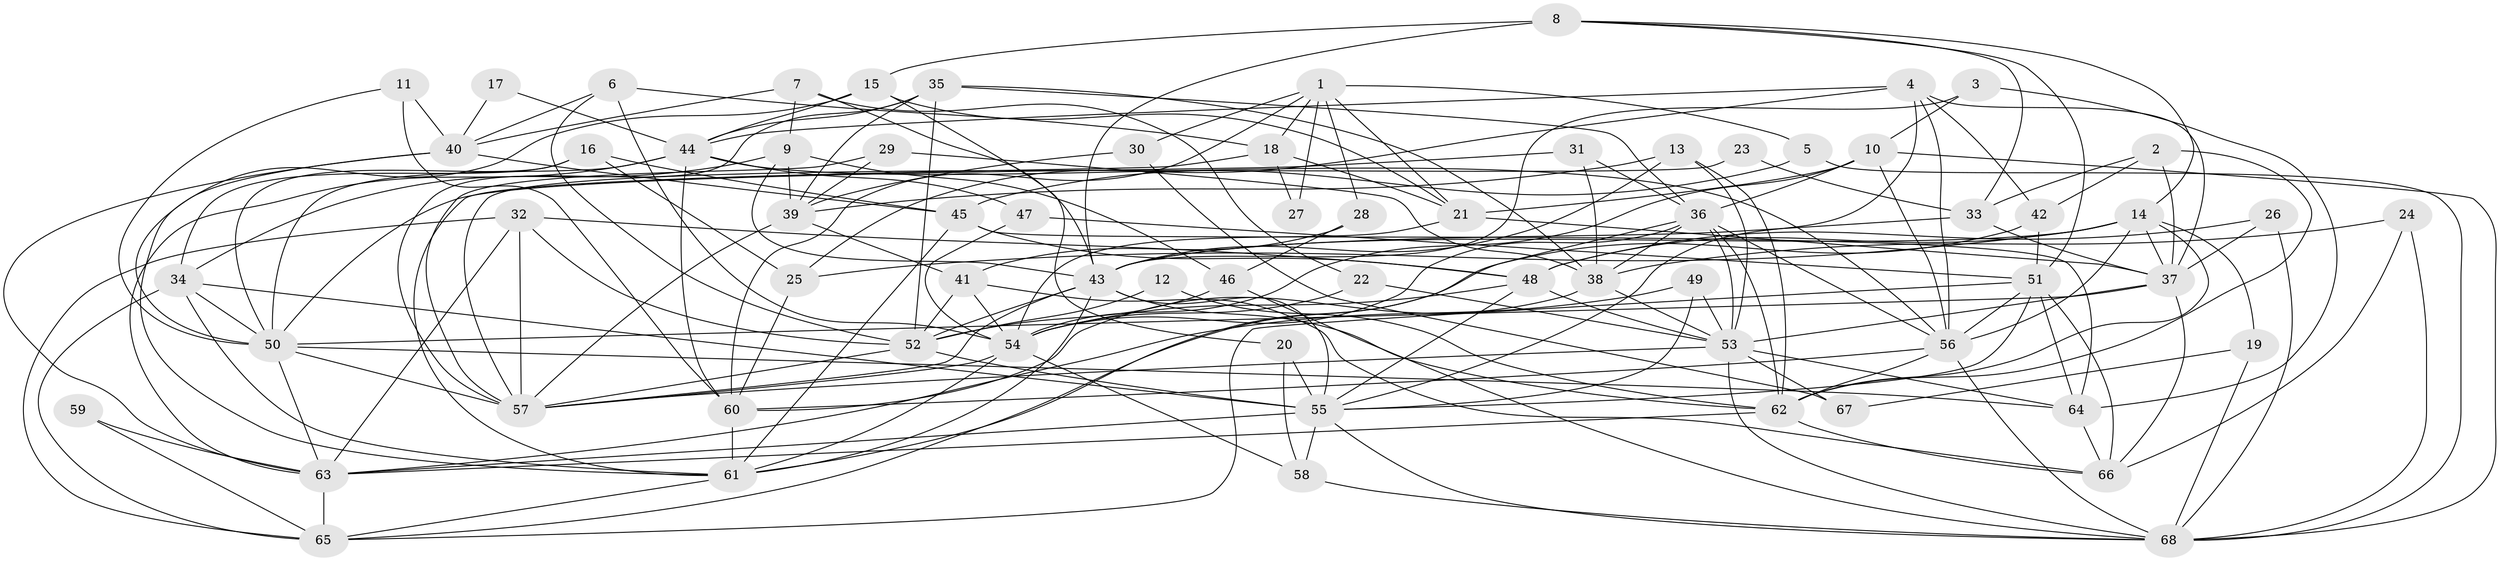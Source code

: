 // original degree distribution, {3: 0.3333333333333333, 4: 0.26666666666666666, 5: 0.0962962962962963, 6: 0.1259259259259259, 8: 0.007407407407407408, 2: 0.1111111111111111, 7: 0.05925925925925926}
// Generated by graph-tools (version 1.1) at 2025/50/03/09/25 03:50:12]
// undirected, 68 vertices, 193 edges
graph export_dot {
graph [start="1"]
  node [color=gray90,style=filled];
  1;
  2;
  3;
  4;
  5;
  6;
  7;
  8;
  9;
  10;
  11;
  12;
  13;
  14;
  15;
  16;
  17;
  18;
  19;
  20;
  21;
  22;
  23;
  24;
  25;
  26;
  27;
  28;
  29;
  30;
  31;
  32;
  33;
  34;
  35;
  36;
  37;
  38;
  39;
  40;
  41;
  42;
  43;
  44;
  45;
  46;
  47;
  48;
  49;
  50;
  51;
  52;
  53;
  54;
  55;
  56;
  57;
  58;
  59;
  60;
  61;
  62;
  63;
  64;
  65;
  66;
  67;
  68;
  1 -- 5 [weight=1.0];
  1 -- 18 [weight=1.0];
  1 -- 21 [weight=1.0];
  1 -- 27 [weight=1.0];
  1 -- 28 [weight=1.0];
  1 -- 30 [weight=1.0];
  1 -- 60 [weight=1.0];
  2 -- 33 [weight=1.0];
  2 -- 37 [weight=1.0];
  2 -- 42 [weight=1.0];
  2 -- 62 [weight=1.0];
  3 -- 10 [weight=1.0];
  3 -- 43 [weight=1.0];
  3 -- 64 [weight=1.0];
  4 -- 25 [weight=1.0];
  4 -- 37 [weight=1.0];
  4 -- 42 [weight=1.0];
  4 -- 44 [weight=1.0];
  4 -- 55 [weight=1.0];
  4 -- 56 [weight=1.0];
  5 -- 45 [weight=1.0];
  5 -- 68 [weight=1.0];
  6 -- 18 [weight=1.0];
  6 -- 40 [weight=1.0];
  6 -- 52 [weight=1.0];
  6 -- 54 [weight=1.0];
  7 -- 9 [weight=1.0];
  7 -- 22 [weight=1.0];
  7 -- 40 [weight=1.0];
  7 -- 43 [weight=1.0];
  8 -- 14 [weight=1.0];
  8 -- 15 [weight=1.0];
  8 -- 33 [weight=1.0];
  8 -- 43 [weight=2.0];
  8 -- 51 [weight=1.0];
  9 -- 34 [weight=1.0];
  9 -- 39 [weight=1.0];
  9 -- 43 [weight=1.0];
  9 -- 46 [weight=1.0];
  10 -- 21 [weight=1.0];
  10 -- 36 [weight=1.0];
  10 -- 54 [weight=1.0];
  10 -- 56 [weight=1.0];
  10 -- 68 [weight=1.0];
  11 -- 40 [weight=1.0];
  11 -- 50 [weight=1.0];
  11 -- 60 [weight=1.0];
  12 -- 52 [weight=1.0];
  12 -- 62 [weight=1.0];
  13 -- 39 [weight=1.0];
  13 -- 43 [weight=1.0];
  13 -- 53 [weight=1.0];
  13 -- 62 [weight=1.0];
  14 -- 19 [weight=1.0];
  14 -- 25 [weight=1.0];
  14 -- 37 [weight=1.0];
  14 -- 43 [weight=1.0];
  14 -- 48 [weight=1.0];
  14 -- 56 [weight=1.0];
  14 -- 62 [weight=1.0];
  15 -- 20 [weight=1.0];
  15 -- 21 [weight=1.0];
  15 -- 44 [weight=1.0];
  15 -- 61 [weight=1.0];
  16 -- 25 [weight=1.0];
  16 -- 34 [weight=1.0];
  16 -- 45 [weight=1.0];
  16 -- 50 [weight=1.0];
  17 -- 40 [weight=1.0];
  17 -- 44 [weight=1.0];
  18 -- 21 [weight=1.0];
  18 -- 27 [weight=1.0];
  18 -- 61 [weight=1.0];
  19 -- 67 [weight=1.0];
  19 -- 68 [weight=1.0];
  20 -- 55 [weight=1.0];
  20 -- 58 [weight=1.0];
  21 -- 37 [weight=1.0];
  21 -- 54 [weight=1.0];
  22 -- 53 [weight=1.0];
  22 -- 54 [weight=1.0];
  23 -- 33 [weight=1.0];
  23 -- 57 [weight=1.0];
  24 -- 38 [weight=1.0];
  24 -- 66 [weight=1.0];
  24 -- 68 [weight=1.0];
  25 -- 60 [weight=1.0];
  26 -- 37 [weight=1.0];
  26 -- 48 [weight=1.0];
  26 -- 68 [weight=1.0];
  28 -- 41 [weight=1.0];
  28 -- 46 [weight=1.0];
  29 -- 38 [weight=1.0];
  29 -- 39 [weight=1.0];
  29 -- 57 [weight=1.0];
  30 -- 39 [weight=1.0];
  30 -- 67 [weight=2.0];
  31 -- 36 [weight=1.0];
  31 -- 38 [weight=1.0];
  31 -- 50 [weight=1.0];
  32 -- 48 [weight=1.0];
  32 -- 52 [weight=1.0];
  32 -- 57 [weight=1.0];
  32 -- 63 [weight=1.0];
  32 -- 65 [weight=1.0];
  33 -- 37 [weight=1.0];
  33 -- 43 [weight=1.0];
  34 -- 50 [weight=1.0];
  34 -- 55 [weight=1.0];
  34 -- 61 [weight=1.0];
  34 -- 65 [weight=1.0];
  35 -- 36 [weight=1.0];
  35 -- 38 [weight=1.0];
  35 -- 39 [weight=1.0];
  35 -- 44 [weight=1.0];
  35 -- 52 [weight=1.0];
  35 -- 57 [weight=1.0];
  36 -- 38 [weight=1.0];
  36 -- 53 [weight=1.0];
  36 -- 54 [weight=1.0];
  36 -- 56 [weight=1.0];
  36 -- 62 [weight=1.0];
  36 -- 65 [weight=1.0];
  37 -- 50 [weight=1.0];
  37 -- 53 [weight=1.0];
  37 -- 66 [weight=1.0];
  38 -- 53 [weight=1.0];
  38 -- 60 [weight=1.0];
  39 -- 41 [weight=1.0];
  39 -- 57 [weight=1.0];
  40 -- 45 [weight=1.0];
  40 -- 50 [weight=1.0];
  40 -- 63 [weight=1.0];
  41 -- 52 [weight=1.0];
  41 -- 54 [weight=1.0];
  41 -- 66 [weight=1.0];
  42 -- 51 [weight=1.0];
  42 -- 61 [weight=1.0];
  43 -- 52 [weight=1.0];
  43 -- 55 [weight=1.0];
  43 -- 57 [weight=1.0];
  43 -- 61 [weight=1.0];
  43 -- 62 [weight=1.0];
  44 -- 47 [weight=1.0];
  44 -- 50 [weight=1.0];
  44 -- 56 [weight=1.0];
  44 -- 60 [weight=1.0];
  44 -- 63 [weight=1.0];
  45 -- 48 [weight=1.0];
  45 -- 61 [weight=1.0];
  45 -- 64 [weight=1.0];
  46 -- 52 [weight=1.0];
  46 -- 68 [weight=1.0];
  47 -- 51 [weight=1.0];
  47 -- 54 [weight=1.0];
  48 -- 53 [weight=1.0];
  48 -- 54 [weight=1.0];
  48 -- 55 [weight=1.0];
  49 -- 53 [weight=1.0];
  49 -- 55 [weight=1.0];
  49 -- 63 [weight=1.0];
  50 -- 57 [weight=1.0];
  50 -- 63 [weight=1.0];
  50 -- 64 [weight=1.0];
  51 -- 55 [weight=1.0];
  51 -- 56 [weight=1.0];
  51 -- 64 [weight=1.0];
  51 -- 65 [weight=1.0];
  51 -- 66 [weight=1.0];
  52 -- 55 [weight=3.0];
  52 -- 57 [weight=1.0];
  53 -- 57 [weight=1.0];
  53 -- 64 [weight=1.0];
  53 -- 67 [weight=1.0];
  53 -- 68 [weight=1.0];
  54 -- 57 [weight=1.0];
  54 -- 58 [weight=1.0];
  54 -- 61 [weight=1.0];
  55 -- 58 [weight=1.0];
  55 -- 63 [weight=1.0];
  55 -- 68 [weight=1.0];
  56 -- 60 [weight=1.0];
  56 -- 62 [weight=1.0];
  56 -- 68 [weight=1.0];
  58 -- 68 [weight=1.0];
  59 -- 63 [weight=1.0];
  59 -- 65 [weight=1.0];
  60 -- 61 [weight=1.0];
  61 -- 65 [weight=1.0];
  62 -- 63 [weight=1.0];
  62 -- 66 [weight=1.0];
  63 -- 65 [weight=1.0];
  64 -- 66 [weight=1.0];
}
